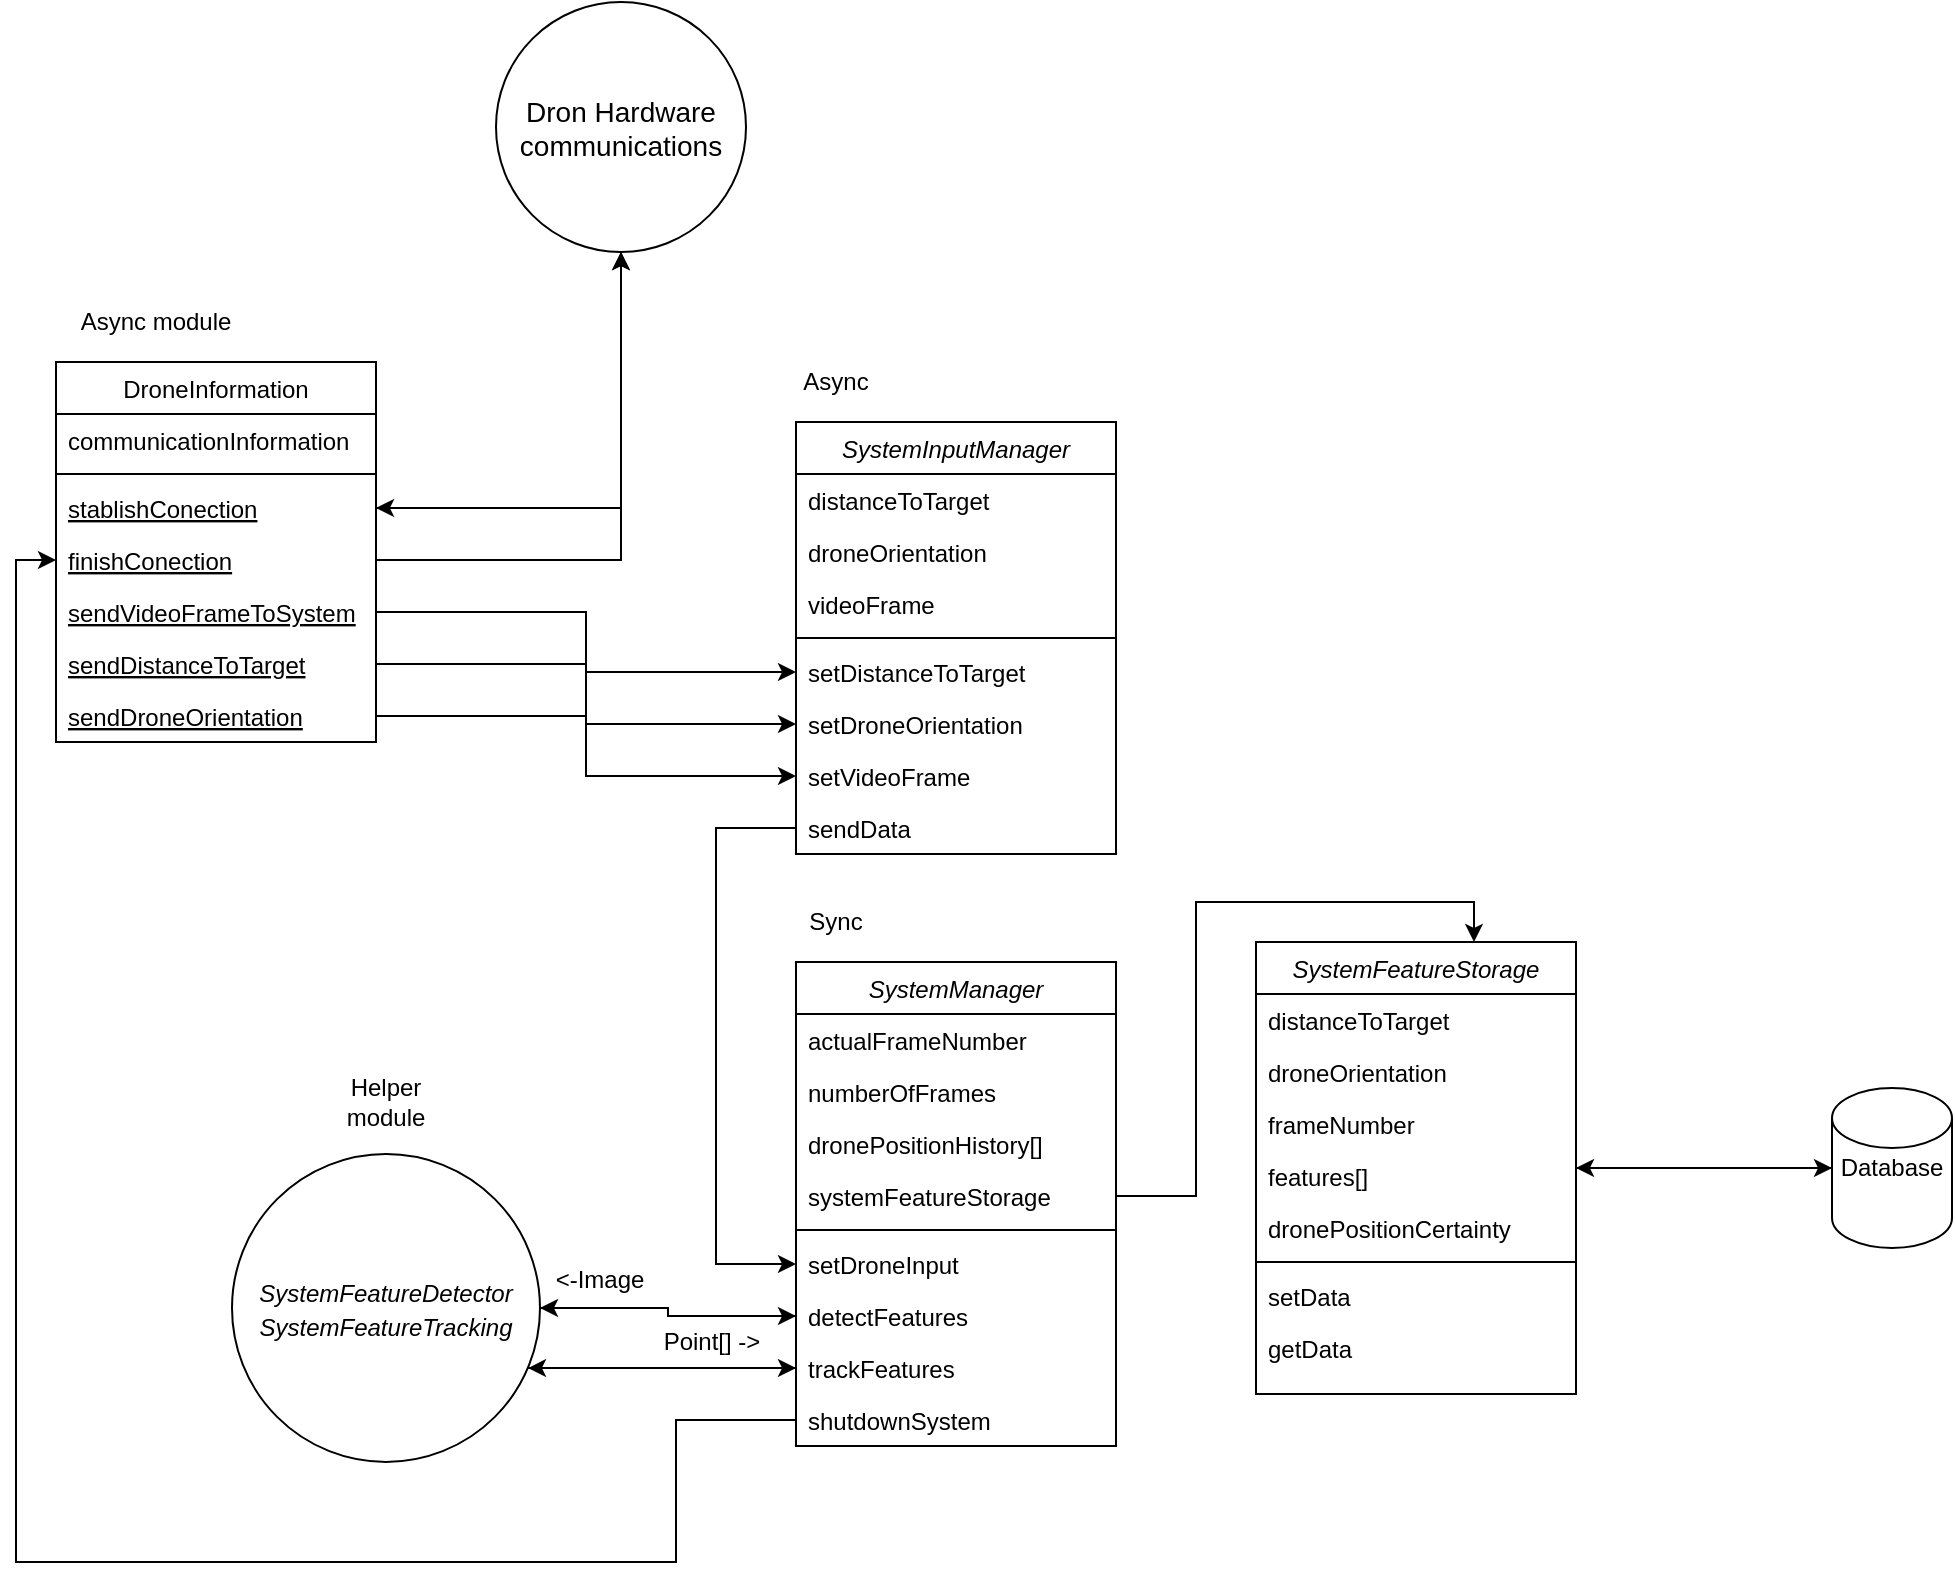<mxfile version="13.6.2" type="device"><diagram id="C5RBs43oDa-KdzZeNtuy" name="Page-1"><mxGraphModel dx="2249" dy="766" grid="1" gridSize="10" guides="1" tooltips="1" connect="1" arrows="1" fold="1" page="1" pageScale="1" pageWidth="827" pageHeight="1169" math="0" shadow="0"><root><mxCell id="WIyWlLk6GJQsqaUBKTNV-0"/><mxCell id="WIyWlLk6GJQsqaUBKTNV-1" parent="WIyWlLk6GJQsqaUBKTNV-0"/><mxCell id="hLp2IfquBoBfNbPD8jsc-30" style="edgeStyle=orthogonalEdgeStyle;rounded=0;orthogonalLoop=1;jettySize=auto;html=1;exitX=1;exitY=0.5;exitDx=0;exitDy=0;fontSize=20;" parent="WIyWlLk6GJQsqaUBKTNV-1" source="hLp2IfquBoBfNbPD8jsc-15" target="hLp2IfquBoBfNbPD8jsc-21" edge="1"><mxGeometry relative="1" as="geometry"/></mxCell><mxCell id="hLp2IfquBoBfNbPD8jsc-10" value="Async" style="text;html=1;strokeColor=none;fillColor=none;align=center;verticalAlign=middle;whiteSpace=wrap;rounded=0;" parent="WIyWlLk6GJQsqaUBKTNV-1" vertex="1"><mxGeometry x="220" y="660" width="40" height="20" as="geometry"/></mxCell><mxCell id="hLp2IfquBoBfNbPD8jsc-11" value="DroneInformation" style="swimlane;fontStyle=0;align=center;verticalAlign=top;childLayout=stackLayout;horizontal=1;startSize=26;horizontalStack=0;resizeParent=1;resizeLast=0;collapsible=1;marginBottom=0;rounded=0;shadow=0;strokeWidth=1;" parent="WIyWlLk6GJQsqaUBKTNV-1" vertex="1"><mxGeometry x="-150" y="660" width="160" height="190" as="geometry"><mxRectangle x="130" y="380" width="160" height="26" as="alternateBounds"/></mxGeometry></mxCell><mxCell id="hLp2IfquBoBfNbPD8jsc-13" value="communicationInformation" style="text;align=left;verticalAlign=top;spacingLeft=4;spacingRight=4;overflow=hidden;rotatable=0;points=[[0,0.5],[1,0.5]];portConstraint=eastwest;rounded=0;shadow=0;html=0;" parent="hLp2IfquBoBfNbPD8jsc-11" vertex="1"><mxGeometry y="26" width="160" height="26" as="geometry"/></mxCell><mxCell id="hLp2IfquBoBfNbPD8jsc-14" value="" style="line;html=1;strokeWidth=1;align=left;verticalAlign=middle;spacingTop=-1;spacingLeft=3;spacingRight=3;rotatable=0;labelPosition=right;points=[];portConstraint=eastwest;" parent="hLp2IfquBoBfNbPD8jsc-11" vertex="1"><mxGeometry y="52" width="160" height="8" as="geometry"/></mxCell><mxCell id="hLp2IfquBoBfNbPD8jsc-15" value="stablishConection" style="text;align=left;verticalAlign=top;spacingLeft=4;spacingRight=4;overflow=hidden;rotatable=0;points=[[0,0.5],[1,0.5]];portConstraint=eastwest;fontStyle=4" parent="hLp2IfquBoBfNbPD8jsc-11" vertex="1"><mxGeometry y="60" width="160" height="26" as="geometry"/></mxCell><mxCell id="hLp2IfquBoBfNbPD8jsc-18" value="finishConection" style="text;align=left;verticalAlign=top;spacingLeft=4;spacingRight=4;overflow=hidden;rotatable=0;points=[[0,0.5],[1,0.5]];portConstraint=eastwest;fontStyle=4" parent="hLp2IfquBoBfNbPD8jsc-11" vertex="1"><mxGeometry y="86" width="160" height="26" as="geometry"/></mxCell><mxCell id="hLp2IfquBoBfNbPD8jsc-19" value="sendVideoFrameToSystem" style="text;align=left;verticalAlign=top;spacingLeft=4;spacingRight=4;overflow=hidden;rotatable=0;points=[[0,0.5],[1,0.5]];portConstraint=eastwest;fontStyle=4" parent="hLp2IfquBoBfNbPD8jsc-11" vertex="1"><mxGeometry y="112" width="160" height="26" as="geometry"/></mxCell><mxCell id="hLp2IfquBoBfNbPD8jsc-41" value="sendDistanceToTarget" style="text;align=left;verticalAlign=top;spacingLeft=4;spacingRight=4;overflow=hidden;rotatable=0;points=[[0,0.5],[1,0.5]];portConstraint=eastwest;fontStyle=4" parent="hLp2IfquBoBfNbPD8jsc-11" vertex="1"><mxGeometry y="138" width="160" height="26" as="geometry"/></mxCell><mxCell id="hLp2IfquBoBfNbPD8jsc-42" value="sendDroneOrientation" style="text;align=left;verticalAlign=top;spacingLeft=4;spacingRight=4;overflow=hidden;rotatable=0;points=[[0,0.5],[1,0.5]];portConstraint=eastwest;fontStyle=4" parent="hLp2IfquBoBfNbPD8jsc-11" vertex="1"><mxGeometry y="164" width="160" height="26" as="geometry"/></mxCell><mxCell id="hLp2IfquBoBfNbPD8jsc-17" value="Async module" style="text;html=1;strokeColor=none;fillColor=none;align=center;verticalAlign=middle;whiteSpace=wrap;rounded=0;" parent="WIyWlLk6GJQsqaUBKTNV-1" vertex="1"><mxGeometry x="-150" y="630" width="100" height="20" as="geometry"/></mxCell><mxCell id="hLp2IfquBoBfNbPD8jsc-20" style="edgeStyle=orthogonalEdgeStyle;rounded=0;orthogonalLoop=1;jettySize=auto;html=1;" parent="WIyWlLk6GJQsqaUBKTNV-1" source="hLp2IfquBoBfNbPD8jsc-19" target="hLp2IfquBoBfNbPD8jsc-7" edge="1"><mxGeometry relative="1" as="geometry"/></mxCell><mxCell id="hLp2IfquBoBfNbPD8jsc-31" style="edgeStyle=orthogonalEdgeStyle;rounded=0;orthogonalLoop=1;jettySize=auto;html=1;fontSize=20;" parent="WIyWlLk6GJQsqaUBKTNV-1" source="hLp2IfquBoBfNbPD8jsc-21" target="hLp2IfquBoBfNbPD8jsc-15" edge="1"><mxGeometry relative="1" as="geometry"/></mxCell><mxCell id="hLp2IfquBoBfNbPD8jsc-21" value="Dron Hardware&lt;br style=&quot;font-size: 14px;&quot;&gt;communications" style="ellipse;whiteSpace=wrap;html=1;aspect=fixed;fontSize=14;" parent="WIyWlLk6GJQsqaUBKTNV-1" vertex="1"><mxGeometry x="70" y="480" width="125" height="125" as="geometry"/></mxCell><mxCell id="hLp2IfquBoBfNbPD8jsc-43" style="edgeStyle=orthogonalEdgeStyle;rounded=0;orthogonalLoop=1;jettySize=auto;html=1;exitX=1;exitY=0.5;exitDx=0;exitDy=0;fontSize=20;" parent="WIyWlLk6GJQsqaUBKTNV-1" source="hLp2IfquBoBfNbPD8jsc-41" target="hLp2IfquBoBfNbPD8jsc-5" edge="1"><mxGeometry relative="1" as="geometry"/></mxCell><mxCell id="hLp2IfquBoBfNbPD8jsc-44" style="edgeStyle=orthogonalEdgeStyle;rounded=0;orthogonalLoop=1;jettySize=auto;html=1;exitX=1;exitY=0.5;exitDx=0;exitDy=0;fontSize=20;" parent="WIyWlLk6GJQsqaUBKTNV-1" source="hLp2IfquBoBfNbPD8jsc-42" target="hLp2IfquBoBfNbPD8jsc-6" edge="1"><mxGeometry relative="1" as="geometry"/></mxCell><mxCell id="hLp2IfquBoBfNbPD8jsc-0" value="SystemInputManager" style="swimlane;fontStyle=2;align=center;verticalAlign=top;childLayout=stackLayout;horizontal=1;startSize=26;horizontalStack=0;resizeParent=1;resizeLast=0;collapsible=1;marginBottom=0;rounded=0;shadow=0;strokeWidth=1;" parent="WIyWlLk6GJQsqaUBKTNV-1" vertex="1"><mxGeometry x="220" y="690" width="160" height="216" as="geometry"><mxRectangle x="330" y="660" width="160" height="26" as="alternateBounds"/></mxGeometry></mxCell><mxCell id="hLp2IfquBoBfNbPD8jsc-1" value="distanceToTarget" style="text;align=left;verticalAlign=top;spacingLeft=4;spacingRight=4;overflow=hidden;rotatable=0;points=[[0,0.5],[1,0.5]];portConstraint=eastwest;" parent="hLp2IfquBoBfNbPD8jsc-0" vertex="1"><mxGeometry y="26" width="160" height="26" as="geometry"/></mxCell><mxCell id="hLp2IfquBoBfNbPD8jsc-2" value="droneOrientation" style="text;align=left;verticalAlign=top;spacingLeft=4;spacingRight=4;overflow=hidden;rotatable=0;points=[[0,0.5],[1,0.5]];portConstraint=eastwest;rounded=0;shadow=0;html=0;" parent="hLp2IfquBoBfNbPD8jsc-0" vertex="1"><mxGeometry y="52" width="160" height="26" as="geometry"/></mxCell><mxCell id="hLp2IfquBoBfNbPD8jsc-3" value="videoFrame" style="text;align=left;verticalAlign=top;spacingLeft=4;spacingRight=4;overflow=hidden;rotatable=0;points=[[0,0.5],[1,0.5]];portConstraint=eastwest;rounded=0;shadow=0;html=0;" parent="hLp2IfquBoBfNbPD8jsc-0" vertex="1"><mxGeometry y="78" width="160" height="26" as="geometry"/></mxCell><mxCell id="hLp2IfquBoBfNbPD8jsc-4" value="" style="line;html=1;strokeWidth=1;align=left;verticalAlign=middle;spacingTop=-1;spacingLeft=3;spacingRight=3;rotatable=0;labelPosition=right;points=[];portConstraint=eastwest;" parent="hLp2IfquBoBfNbPD8jsc-0" vertex="1"><mxGeometry y="104" width="160" height="8" as="geometry"/></mxCell><mxCell id="hLp2IfquBoBfNbPD8jsc-5" value="setDistanceToTarget" style="text;align=left;verticalAlign=top;spacingLeft=4;spacingRight=4;overflow=hidden;rotatable=0;points=[[0,0.5],[1,0.5]];portConstraint=eastwest;" parent="hLp2IfquBoBfNbPD8jsc-0" vertex="1"><mxGeometry y="112" width="160" height="26" as="geometry"/></mxCell><mxCell id="hLp2IfquBoBfNbPD8jsc-6" value="setDroneOrientation" style="text;align=left;verticalAlign=top;spacingLeft=4;spacingRight=4;overflow=hidden;rotatable=0;points=[[0,0.5],[1,0.5]];portConstraint=eastwest;" parent="hLp2IfquBoBfNbPD8jsc-0" vertex="1"><mxGeometry y="138" width="160" height="26" as="geometry"/></mxCell><mxCell id="hLp2IfquBoBfNbPD8jsc-7" value="setVideoFrame" style="text;align=left;verticalAlign=top;spacingLeft=4;spacingRight=4;overflow=hidden;rotatable=0;points=[[0,0.5],[1,0.5]];portConstraint=eastwest;" parent="hLp2IfquBoBfNbPD8jsc-0" vertex="1"><mxGeometry y="164" width="160" height="26" as="geometry"/></mxCell><mxCell id="hLp2IfquBoBfNbPD8jsc-8" value="sendData" style="text;align=left;verticalAlign=top;spacingLeft=4;spacingRight=4;overflow=hidden;rotatable=0;points=[[0,0.5],[1,0.5]];portConstraint=eastwest;" parent="hLp2IfquBoBfNbPD8jsc-0" vertex="1"><mxGeometry y="190" width="160" height="26" as="geometry"/></mxCell><mxCell id="hLp2IfquBoBfNbPD8jsc-45" value="Sync" style="text;html=1;strokeColor=none;fillColor=none;align=center;verticalAlign=middle;whiteSpace=wrap;rounded=0;" parent="WIyWlLk6GJQsqaUBKTNV-1" vertex="1"><mxGeometry x="220" y="930" width="40" height="20" as="geometry"/></mxCell><mxCell id="hLp2IfquBoBfNbPD8jsc-78" style="edgeStyle=orthogonalEdgeStyle;rounded=0;orthogonalLoop=1;jettySize=auto;html=1;fontSize=14;" parent="WIyWlLk6GJQsqaUBKTNV-1" source="hLp2IfquBoBfNbPD8jsc-62" target="hLp2IfquBoBfNbPD8jsc-81" edge="1"><mxGeometry relative="1" as="geometry"><mxPoint x="90.0" y="1033" as="targetPoint"/></mxGeometry></mxCell><mxCell id="hLp2IfquBoBfNbPD8jsc-79" style="edgeStyle=orthogonalEdgeStyle;rounded=0;orthogonalLoop=1;jettySize=auto;html=1;fontSize=14;" parent="WIyWlLk6GJQsqaUBKTNV-1" source="hLp2IfquBoBfNbPD8jsc-81" target="hLp2IfquBoBfNbPD8jsc-62" edge="1"><mxGeometry relative="1" as="geometry"><mxPoint x="90.0" y="1059.0" as="sourcePoint"/></mxGeometry></mxCell><mxCell id="hLp2IfquBoBfNbPD8jsc-102" style="edgeStyle=orthogonalEdgeStyle;rounded=0;orthogonalLoop=1;jettySize=auto;html=1;fontSize=12;" parent="WIyWlLk6GJQsqaUBKTNV-1" source="hLp2IfquBoBfNbPD8jsc-88" target="hLp2IfquBoBfNbPD8jsc-99" edge="1"><mxGeometry relative="1" as="geometry"/></mxCell><mxCell id="StiAN8fXoS5X2LyXjMMD-4" style="edgeStyle=orthogonalEdgeStyle;rounded=0;orthogonalLoop=1;jettySize=auto;html=1;" edge="1" parent="WIyWlLk6GJQsqaUBKTNV-1" source="hLp2IfquBoBfNbPD8jsc-81" target="hLp2IfquBoBfNbPD8jsc-66"><mxGeometry relative="1" as="geometry"><Array as="points"><mxPoint x="120" y="1163"/><mxPoint x="120" y="1163"/></Array></mxGeometry></mxCell><mxCell id="hLp2IfquBoBfNbPD8jsc-81" value="&lt;span style=&quot;font-size: 12px ; font-style: italic&quot;&gt;SystemFeatureDetector&lt;br&gt;&lt;/span&gt;&lt;span style=&quot;font-size: 12px ; font-style: italic&quot;&gt;SystemFeatureTracking&lt;/span&gt;&lt;span style=&quot;font-size: 12px ; font-style: italic&quot;&gt;&lt;br&gt;&lt;/span&gt;" style="ellipse;whiteSpace=wrap;html=1;aspect=fixed;fontSize=14;" parent="WIyWlLk6GJQsqaUBKTNV-1" vertex="1"><mxGeometry x="-62" y="1056" width="154" height="154" as="geometry"/></mxCell><mxCell id="hLp2IfquBoBfNbPD8jsc-82" value="&amp;lt;-Image" style="text;html=1;strokeColor=none;fillColor=none;align=center;verticalAlign=middle;whiteSpace=wrap;rounded=0;fontSize=12;" parent="WIyWlLk6GJQsqaUBKTNV-1" vertex="1"><mxGeometry x="92" y="1109" width="60" height="20" as="geometry"/></mxCell><mxCell id="hLp2IfquBoBfNbPD8jsc-83" value="Point[] -&amp;gt;" style="text;html=1;strokeColor=none;fillColor=none;align=center;verticalAlign=middle;whiteSpace=wrap;rounded=0;fontSize=12;" parent="WIyWlLk6GJQsqaUBKTNV-1" vertex="1"><mxGeometry x="148" y="1140" width="60" height="20" as="geometry"/></mxCell><mxCell id="hLp2IfquBoBfNbPD8jsc-84" value="Helper module" style="text;html=1;strokeColor=none;fillColor=none;align=center;verticalAlign=middle;whiteSpace=wrap;rounded=0;fontSize=12;" parent="WIyWlLk6GJQsqaUBKTNV-1" vertex="1"><mxGeometry x="-5" y="1020" width="40" height="20" as="geometry"/></mxCell><mxCell id="hLp2IfquBoBfNbPD8jsc-86" style="edgeStyle=orthogonalEdgeStyle;rounded=0;orthogonalLoop=1;jettySize=auto;html=1;fontSize=12;" parent="WIyWlLk6GJQsqaUBKTNV-1" source="hLp2IfquBoBfNbPD8jsc-8" target="hLp2IfquBoBfNbPD8jsc-56" edge="1"><mxGeometry relative="1" as="geometry"><Array as="points"><mxPoint x="180" y="893"/><mxPoint x="180" y="1111"/></Array></mxGeometry></mxCell><mxCell id="hLp2IfquBoBfNbPD8jsc-103" style="edgeStyle=orthogonalEdgeStyle;rounded=0;orthogonalLoop=1;jettySize=auto;html=1;fontSize=12;" parent="WIyWlLk6GJQsqaUBKTNV-1" source="hLp2IfquBoBfNbPD8jsc-99" target="hLp2IfquBoBfNbPD8jsc-88" edge="1"><mxGeometry relative="1" as="geometry"/></mxCell><mxCell id="hLp2IfquBoBfNbPD8jsc-99" value="Database" style="shape=cylinder2;whiteSpace=wrap;html=1;boundedLbl=1;backgroundOutline=1;size=15;fontSize=12;" parent="WIyWlLk6GJQsqaUBKTNV-1" vertex="1"><mxGeometry x="738" y="1023" width="60" height="80" as="geometry"/></mxCell><mxCell id="hLp2IfquBoBfNbPD8jsc-105" style="edgeStyle=orthogonalEdgeStyle;rounded=0;orthogonalLoop=1;jettySize=auto;html=1;fontSize=12;" parent="WIyWlLk6GJQsqaUBKTNV-1" source="hLp2IfquBoBfNbPD8jsc-67" target="hLp2IfquBoBfNbPD8jsc-88" edge="1"><mxGeometry relative="1" as="geometry"><Array as="points"><mxPoint x="420" y="1077"/><mxPoint x="420" y="930"/><mxPoint x="559" y="930"/></Array></mxGeometry></mxCell><mxCell id="hLp2IfquBoBfNbPD8jsc-46" value="SystemManager" style="swimlane;fontStyle=2;align=center;verticalAlign=top;childLayout=stackLayout;horizontal=1;startSize=26;horizontalStack=0;resizeParent=1;resizeLast=0;collapsible=1;marginBottom=0;rounded=0;shadow=0;strokeWidth=1;" parent="WIyWlLk6GJQsqaUBKTNV-1" vertex="1"><mxGeometry x="220" y="960" width="160" height="242" as="geometry"><mxRectangle x="330" y="660" width="160" height="26" as="alternateBounds"/></mxGeometry></mxCell><mxCell id="hLp2IfquBoBfNbPD8jsc-47" value="actualFrameNumber" style="text;align=left;verticalAlign=top;spacingLeft=4;spacingRight=4;overflow=hidden;rotatable=0;points=[[0,0.5],[1,0.5]];portConstraint=eastwest;" parent="hLp2IfquBoBfNbPD8jsc-46" vertex="1"><mxGeometry y="26" width="160" height="26" as="geometry"/></mxCell><mxCell id="hLp2IfquBoBfNbPD8jsc-48" value="numberOfFrames" style="text;align=left;verticalAlign=top;spacingLeft=4;spacingRight=4;overflow=hidden;rotatable=0;points=[[0,0.5],[1,0.5]];portConstraint=eastwest;rounded=0;shadow=0;html=0;" parent="hLp2IfquBoBfNbPD8jsc-46" vertex="1"><mxGeometry y="52" width="160" height="26" as="geometry"/></mxCell><mxCell id="hLp2IfquBoBfNbPD8jsc-65" value="dronePositionHistory[]" style="text;align=left;verticalAlign=top;spacingLeft=4;spacingRight=4;overflow=hidden;rotatable=0;points=[[0,0.5],[1,0.5]];portConstraint=eastwest;rounded=0;shadow=0;html=0;" parent="hLp2IfquBoBfNbPD8jsc-46" vertex="1"><mxGeometry y="78" width="160" height="26" as="geometry"/></mxCell><mxCell id="hLp2IfquBoBfNbPD8jsc-67" value="systemFeatureStorage" style="text;align=left;verticalAlign=top;spacingLeft=4;spacingRight=4;overflow=hidden;rotatable=0;points=[[0,0.5],[1,0.5]];portConstraint=eastwest;rounded=0;shadow=0;html=0;" parent="hLp2IfquBoBfNbPD8jsc-46" vertex="1"><mxGeometry y="104" width="160" height="26" as="geometry"/></mxCell><mxCell id="hLp2IfquBoBfNbPD8jsc-50" value="" style="line;html=1;strokeWidth=1;align=left;verticalAlign=middle;spacingTop=-1;spacingLeft=3;spacingRight=3;rotatable=0;labelPosition=right;points=[];portConstraint=eastwest;" parent="hLp2IfquBoBfNbPD8jsc-46" vertex="1"><mxGeometry y="130" width="160" height="8" as="geometry"/></mxCell><mxCell id="hLp2IfquBoBfNbPD8jsc-56" value="setDroneInput" style="text;align=left;verticalAlign=top;spacingLeft=4;spacingRight=4;overflow=hidden;rotatable=0;points=[[0,0.5],[1,0.5]];portConstraint=eastwest;rounded=0;shadow=0;html=0;" parent="hLp2IfquBoBfNbPD8jsc-46" vertex="1"><mxGeometry y="138" width="160" height="26" as="geometry"/></mxCell><mxCell id="hLp2IfquBoBfNbPD8jsc-62" value="detectFeatures" style="text;align=left;verticalAlign=top;spacingLeft=4;spacingRight=4;overflow=hidden;rotatable=0;points=[[0,0.5],[1,0.5]];portConstraint=eastwest;rounded=0;shadow=0;html=0;" parent="hLp2IfquBoBfNbPD8jsc-46" vertex="1"><mxGeometry y="164" width="160" height="26" as="geometry"/></mxCell><mxCell id="hLp2IfquBoBfNbPD8jsc-66" value="trackFeatures" style="text;align=left;verticalAlign=top;spacingLeft=4;spacingRight=4;overflow=hidden;rotatable=0;points=[[0,0.5],[1,0.5]];portConstraint=eastwest;rounded=0;shadow=0;html=0;" parent="hLp2IfquBoBfNbPD8jsc-46" vertex="1"><mxGeometry y="190" width="160" height="26" as="geometry"/></mxCell><mxCell id="StiAN8fXoS5X2LyXjMMD-0" value="shutdownSystem" style="text;align=left;verticalAlign=top;spacingLeft=4;spacingRight=4;overflow=hidden;rotatable=0;points=[[0,0.5],[1,0.5]];portConstraint=eastwest;rounded=0;shadow=0;html=0;" vertex="1" parent="hLp2IfquBoBfNbPD8jsc-46"><mxGeometry y="216" width="160" height="26" as="geometry"/></mxCell><mxCell id="StiAN8fXoS5X2LyXjMMD-1" style="edgeStyle=orthogonalEdgeStyle;rounded=0;orthogonalLoop=1;jettySize=auto;html=1;entryX=0;entryY=0.5;entryDx=0;entryDy=0;" edge="1" parent="WIyWlLk6GJQsqaUBKTNV-1" source="StiAN8fXoS5X2LyXjMMD-0" target="hLp2IfquBoBfNbPD8jsc-18"><mxGeometry relative="1" as="geometry"><Array as="points"><mxPoint x="160" y="1189"/><mxPoint x="160" y="1260"/><mxPoint x="-170" y="1260"/><mxPoint x="-170" y="759"/></Array></mxGeometry></mxCell><mxCell id="StiAN8fXoS5X2LyXjMMD-2" style="edgeStyle=orthogonalEdgeStyle;rounded=0;orthogonalLoop=1;jettySize=auto;html=1;" edge="1" parent="WIyWlLk6GJQsqaUBKTNV-1" source="hLp2IfquBoBfNbPD8jsc-18" target="hLp2IfquBoBfNbPD8jsc-21"><mxGeometry relative="1" as="geometry"/></mxCell><mxCell id="StiAN8fXoS5X2LyXjMMD-3" style="edgeStyle=orthogonalEdgeStyle;rounded=0;orthogonalLoop=1;jettySize=auto;html=1;entryX=0.961;entryY=0.695;entryDx=0;entryDy=0;entryPerimeter=0;" edge="1" parent="WIyWlLk6GJQsqaUBKTNV-1" source="hLp2IfquBoBfNbPD8jsc-66" target="hLp2IfquBoBfNbPD8jsc-81"><mxGeometry relative="1" as="geometry"><mxPoint x="110" y="1160" as="targetPoint"/></mxGeometry></mxCell><mxCell id="hLp2IfquBoBfNbPD8jsc-88" value="SystemFeatureStorage" style="swimlane;fontStyle=2;align=center;verticalAlign=top;childLayout=stackLayout;horizontal=1;startSize=26;horizontalStack=0;resizeParent=1;resizeLast=0;collapsible=1;marginBottom=0;rounded=0;shadow=0;strokeWidth=1;" parent="WIyWlLk6GJQsqaUBKTNV-1" vertex="1"><mxGeometry x="450" y="950" width="160" height="226" as="geometry"><mxRectangle x="330" y="660" width="160" height="26" as="alternateBounds"/></mxGeometry></mxCell><mxCell id="hLp2IfquBoBfNbPD8jsc-89" value="distanceToTarget" style="text;align=left;verticalAlign=top;spacingLeft=4;spacingRight=4;overflow=hidden;rotatable=0;points=[[0,0.5],[1,0.5]];portConstraint=eastwest;" parent="hLp2IfquBoBfNbPD8jsc-88" vertex="1"><mxGeometry y="26" width="160" height="26" as="geometry"/></mxCell><mxCell id="hLp2IfquBoBfNbPD8jsc-90" value="droneOrientation" style="text;align=left;verticalAlign=top;spacingLeft=4;spacingRight=4;overflow=hidden;rotatable=0;points=[[0,0.5],[1,0.5]];portConstraint=eastwest;rounded=0;shadow=0;html=0;" parent="hLp2IfquBoBfNbPD8jsc-88" vertex="1"><mxGeometry y="52" width="160" height="26" as="geometry"/></mxCell><mxCell id="hLp2IfquBoBfNbPD8jsc-91" value="frameNumber" style="text;align=left;verticalAlign=top;spacingLeft=4;spacingRight=4;overflow=hidden;rotatable=0;points=[[0,0.5],[1,0.5]];portConstraint=eastwest;rounded=0;shadow=0;html=0;" parent="hLp2IfquBoBfNbPD8jsc-88" vertex="1"><mxGeometry y="78" width="160" height="26" as="geometry"/></mxCell><mxCell id="hLp2IfquBoBfNbPD8jsc-93" value="features[]" style="text;align=left;verticalAlign=top;spacingLeft=4;spacingRight=4;overflow=hidden;rotatable=0;points=[[0,0.5],[1,0.5]];portConstraint=eastwest;" parent="hLp2IfquBoBfNbPD8jsc-88" vertex="1"><mxGeometry y="104" width="160" height="26" as="geometry"/></mxCell><mxCell id="hLp2IfquBoBfNbPD8jsc-94" value="dronePositionCertainty" style="text;align=left;verticalAlign=top;spacingLeft=4;spacingRight=4;overflow=hidden;rotatable=0;points=[[0,0.5],[1,0.5]];portConstraint=eastwest;" parent="hLp2IfquBoBfNbPD8jsc-88" vertex="1"><mxGeometry y="130" width="160" height="26" as="geometry"/></mxCell><mxCell id="hLp2IfquBoBfNbPD8jsc-92" value="" style="line;html=1;strokeWidth=1;align=left;verticalAlign=middle;spacingTop=-1;spacingLeft=3;spacingRight=3;rotatable=0;labelPosition=right;points=[];portConstraint=eastwest;" parent="hLp2IfquBoBfNbPD8jsc-88" vertex="1"><mxGeometry y="156" width="160" height="8" as="geometry"/></mxCell><mxCell id="hLp2IfquBoBfNbPD8jsc-96" value="setData" style="text;align=left;verticalAlign=top;spacingLeft=4;spacingRight=4;overflow=hidden;rotatable=0;points=[[0,0.5],[1,0.5]];portConstraint=eastwest;" parent="hLp2IfquBoBfNbPD8jsc-88" vertex="1"><mxGeometry y="164" width="160" height="26" as="geometry"/></mxCell><mxCell id="hLp2IfquBoBfNbPD8jsc-104" value="getData" style="text;align=left;verticalAlign=top;spacingLeft=4;spacingRight=4;overflow=hidden;rotatable=0;points=[[0,0.5],[1,0.5]];portConstraint=eastwest;" parent="hLp2IfquBoBfNbPD8jsc-88" vertex="1"><mxGeometry y="190" width="160" height="26" as="geometry"/></mxCell></root></mxGraphModel></diagram></mxfile>